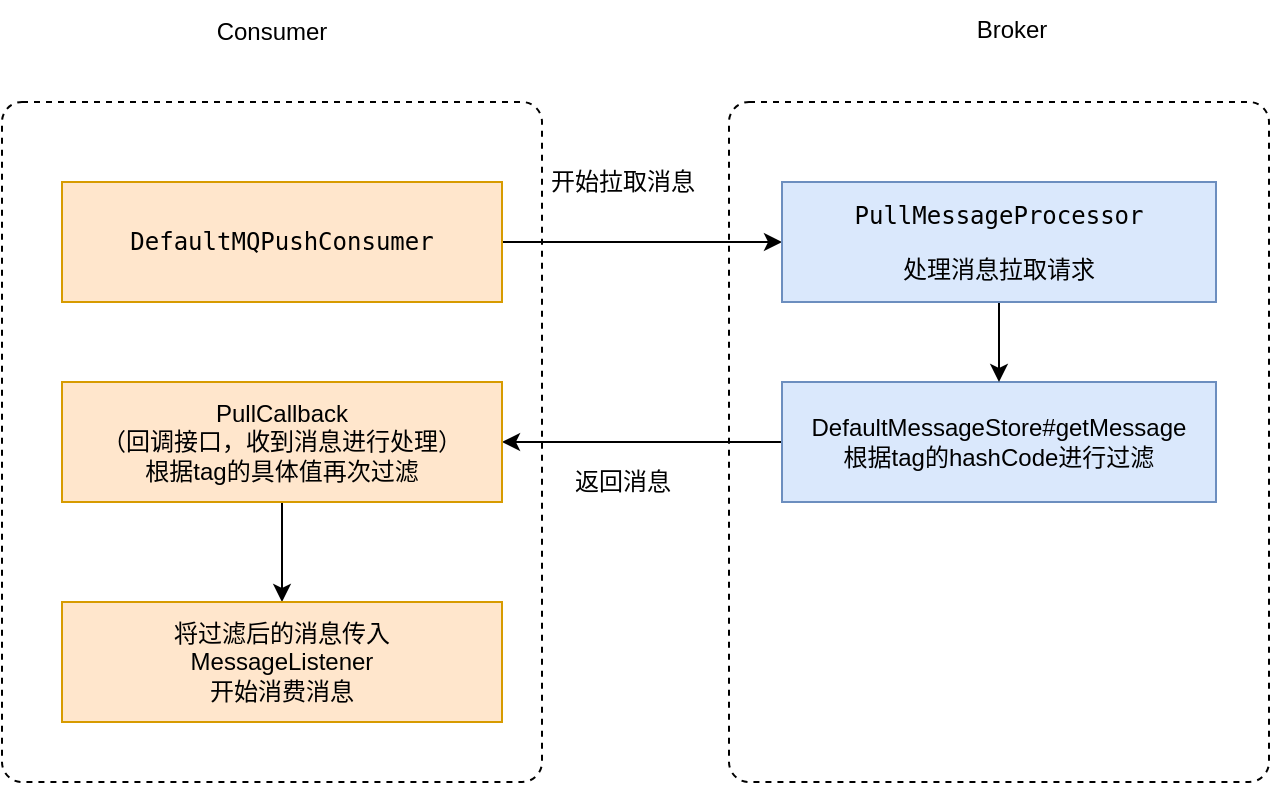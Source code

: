 <mxfile version="15.8.4" type="device"><diagram id="FIARPuL7rK5t55kT-bK6" name="Page-1"><mxGraphModel dx="946" dy="625" grid="1" gridSize="10" guides="1" tooltips="1" connect="1" arrows="1" fold="1" page="1" pageScale="1" pageWidth="827" pageHeight="1169" math="0" shadow="0"><root><mxCell id="0"/><mxCell id="1" parent="0"/><mxCell id="oOUHtN4aPDvEVTGoeREF-14" value="" style="html=1;align=center;verticalAlign=top;rounded=1;absoluteArcSize=1;arcSize=20;dashed=1;" parent="1" vertex="1"><mxGeometry x="433.5" y="100" width="270" height="340" as="geometry"/></mxCell><mxCell id="oOUHtN4aPDvEVTGoeREF-13" value="" style="html=1;align=center;verticalAlign=top;rounded=1;absoluteArcSize=1;arcSize=20;dashed=1;" parent="1" vertex="1"><mxGeometry x="70" y="100" width="270" height="340" as="geometry"/></mxCell><mxCell id="1sKhBJAi-aTYTYHOUime-3" style="edgeStyle=orthogonalEdgeStyle;rounded=0;orthogonalLoop=1;jettySize=auto;html=1;exitX=1;exitY=0.5;exitDx=0;exitDy=0;entryX=0;entryY=0.5;entryDx=0;entryDy=0;" edge="1" parent="1" source="oOUHtN4aPDvEVTGoeREF-2" target="1sKhBJAi-aTYTYHOUime-2"><mxGeometry relative="1" as="geometry"/></mxCell><mxCell id="oOUHtN4aPDvEVTGoeREF-2" value="&lt;pre&gt;DefaultMQPushConsumer&lt;/pre&gt;" style="rounded=0;whiteSpace=wrap;html=1;fillColor=#ffe6cc;strokeColor=#d79b00;" parent="1" vertex="1"><mxGeometry x="100" y="140" width="220" height="60" as="geometry"/></mxCell><mxCell id="1sKhBJAi-aTYTYHOUime-6" style="edgeStyle=orthogonalEdgeStyle;rounded=0;orthogonalLoop=1;jettySize=auto;html=1;exitX=0;exitY=0.5;exitDx=0;exitDy=0;entryX=1;entryY=0.5;entryDx=0;entryDy=0;" edge="1" parent="1" source="oOUHtN4aPDvEVTGoeREF-3" target="oOUHtN4aPDvEVTGoeREF-5"><mxGeometry relative="1" as="geometry"/></mxCell><mxCell id="oOUHtN4aPDvEVTGoeREF-3" value="&lt;span&gt;DefaultMessageStore#getMessage&lt;br&gt;根据tag的hashCode进行过滤&lt;br&gt;&lt;/span&gt;" style="rounded=0;whiteSpace=wrap;html=1;fillColor=#dae8fc;strokeColor=#6c8ebf;" parent="1" vertex="1"><mxGeometry x="460" y="240" width="217" height="60" as="geometry"/></mxCell><mxCell id="oOUHtN4aPDvEVTGoeREF-11" style="edgeStyle=none;rounded=0;orthogonalLoop=1;jettySize=auto;html=1;exitX=0.5;exitY=1;exitDx=0;exitDy=0;entryX=0.5;entryY=0;entryDx=0;entryDy=0;" parent="1" source="oOUHtN4aPDvEVTGoeREF-5" target="oOUHtN4aPDvEVTGoeREF-7" edge="1"><mxGeometry relative="1" as="geometry"/></mxCell><mxCell id="oOUHtN4aPDvEVTGoeREF-5" value="PullCallback&lt;br&gt;（回调接口，收到消息进行处理）&lt;br&gt;根据tag的具体值再次过滤" style="rounded=0;whiteSpace=wrap;html=1;fillColor=#ffe6cc;strokeColor=#d79b00;" parent="1" vertex="1"><mxGeometry x="100" y="240" width="220" height="60" as="geometry"/></mxCell><mxCell id="oOUHtN4aPDvEVTGoeREF-7" value="&lt;span style=&quot;text-align: left&quot;&gt;将过滤后的消息传入&lt;br&gt;&lt;/span&gt;&lt;span style=&quot;text-align: left&quot;&gt;MessageListener&lt;br&gt;&lt;/span&gt;&lt;span style=&quot;text-align: left&quot;&gt;开始消费消息&lt;br&gt;&lt;/span&gt;" style="rounded=0;whiteSpace=wrap;html=1;fillColor=#ffe6cc;strokeColor=#d79b00;" parent="1" vertex="1"><mxGeometry x="100" y="350" width="220" height="60" as="geometry"/></mxCell><mxCell id="oOUHtN4aPDvEVTGoeREF-9" value="开始拉取消息" style="text;html=1;align=center;verticalAlign=middle;resizable=0;points=[];autosize=1;strokeColor=none;fillColor=none;" parent="1" vertex="1"><mxGeometry x="335" y="130" width="90" height="20" as="geometry"/></mxCell><mxCell id="oOUHtN4aPDvEVTGoeREF-15" value="Consumer" style="text;html=1;strokeColor=none;fillColor=none;align=center;verticalAlign=middle;whiteSpace=wrap;rounded=0;" parent="1" vertex="1"><mxGeometry x="175" y="50" width="60" height="30" as="geometry"/></mxCell><mxCell id="oOUHtN4aPDvEVTGoeREF-16" value="Broker" style="text;html=1;strokeColor=none;fillColor=none;align=center;verticalAlign=middle;whiteSpace=wrap;rounded=0;" parent="1" vertex="1"><mxGeometry x="545" y="49" width="60" height="30" as="geometry"/></mxCell><mxCell id="1sKhBJAi-aTYTYHOUime-5" value="" style="edgeStyle=orthogonalEdgeStyle;rounded=0;orthogonalLoop=1;jettySize=auto;html=1;" edge="1" parent="1" source="1sKhBJAi-aTYTYHOUime-2" target="oOUHtN4aPDvEVTGoeREF-3"><mxGeometry relative="1" as="geometry"/></mxCell><mxCell id="1sKhBJAi-aTYTYHOUime-2" value="&lt;pre&gt;PullMessageProcessor&lt;/pre&gt;&lt;pre&gt;处理消息拉取请求&lt;/pre&gt;" style="rounded=0;whiteSpace=wrap;html=1;fillColor=#dae8fc;strokeColor=#6c8ebf;" vertex="1" parent="1"><mxGeometry x="460" y="140" width="217" height="60" as="geometry"/></mxCell><mxCell id="1sKhBJAi-aTYTYHOUime-7" value="返回消息" style="text;html=1;align=center;verticalAlign=middle;resizable=0;points=[];autosize=1;strokeColor=none;fillColor=none;" vertex="1" parent="1"><mxGeometry x="350" y="280" width="60" height="20" as="geometry"/></mxCell></root></mxGraphModel></diagram></mxfile>
